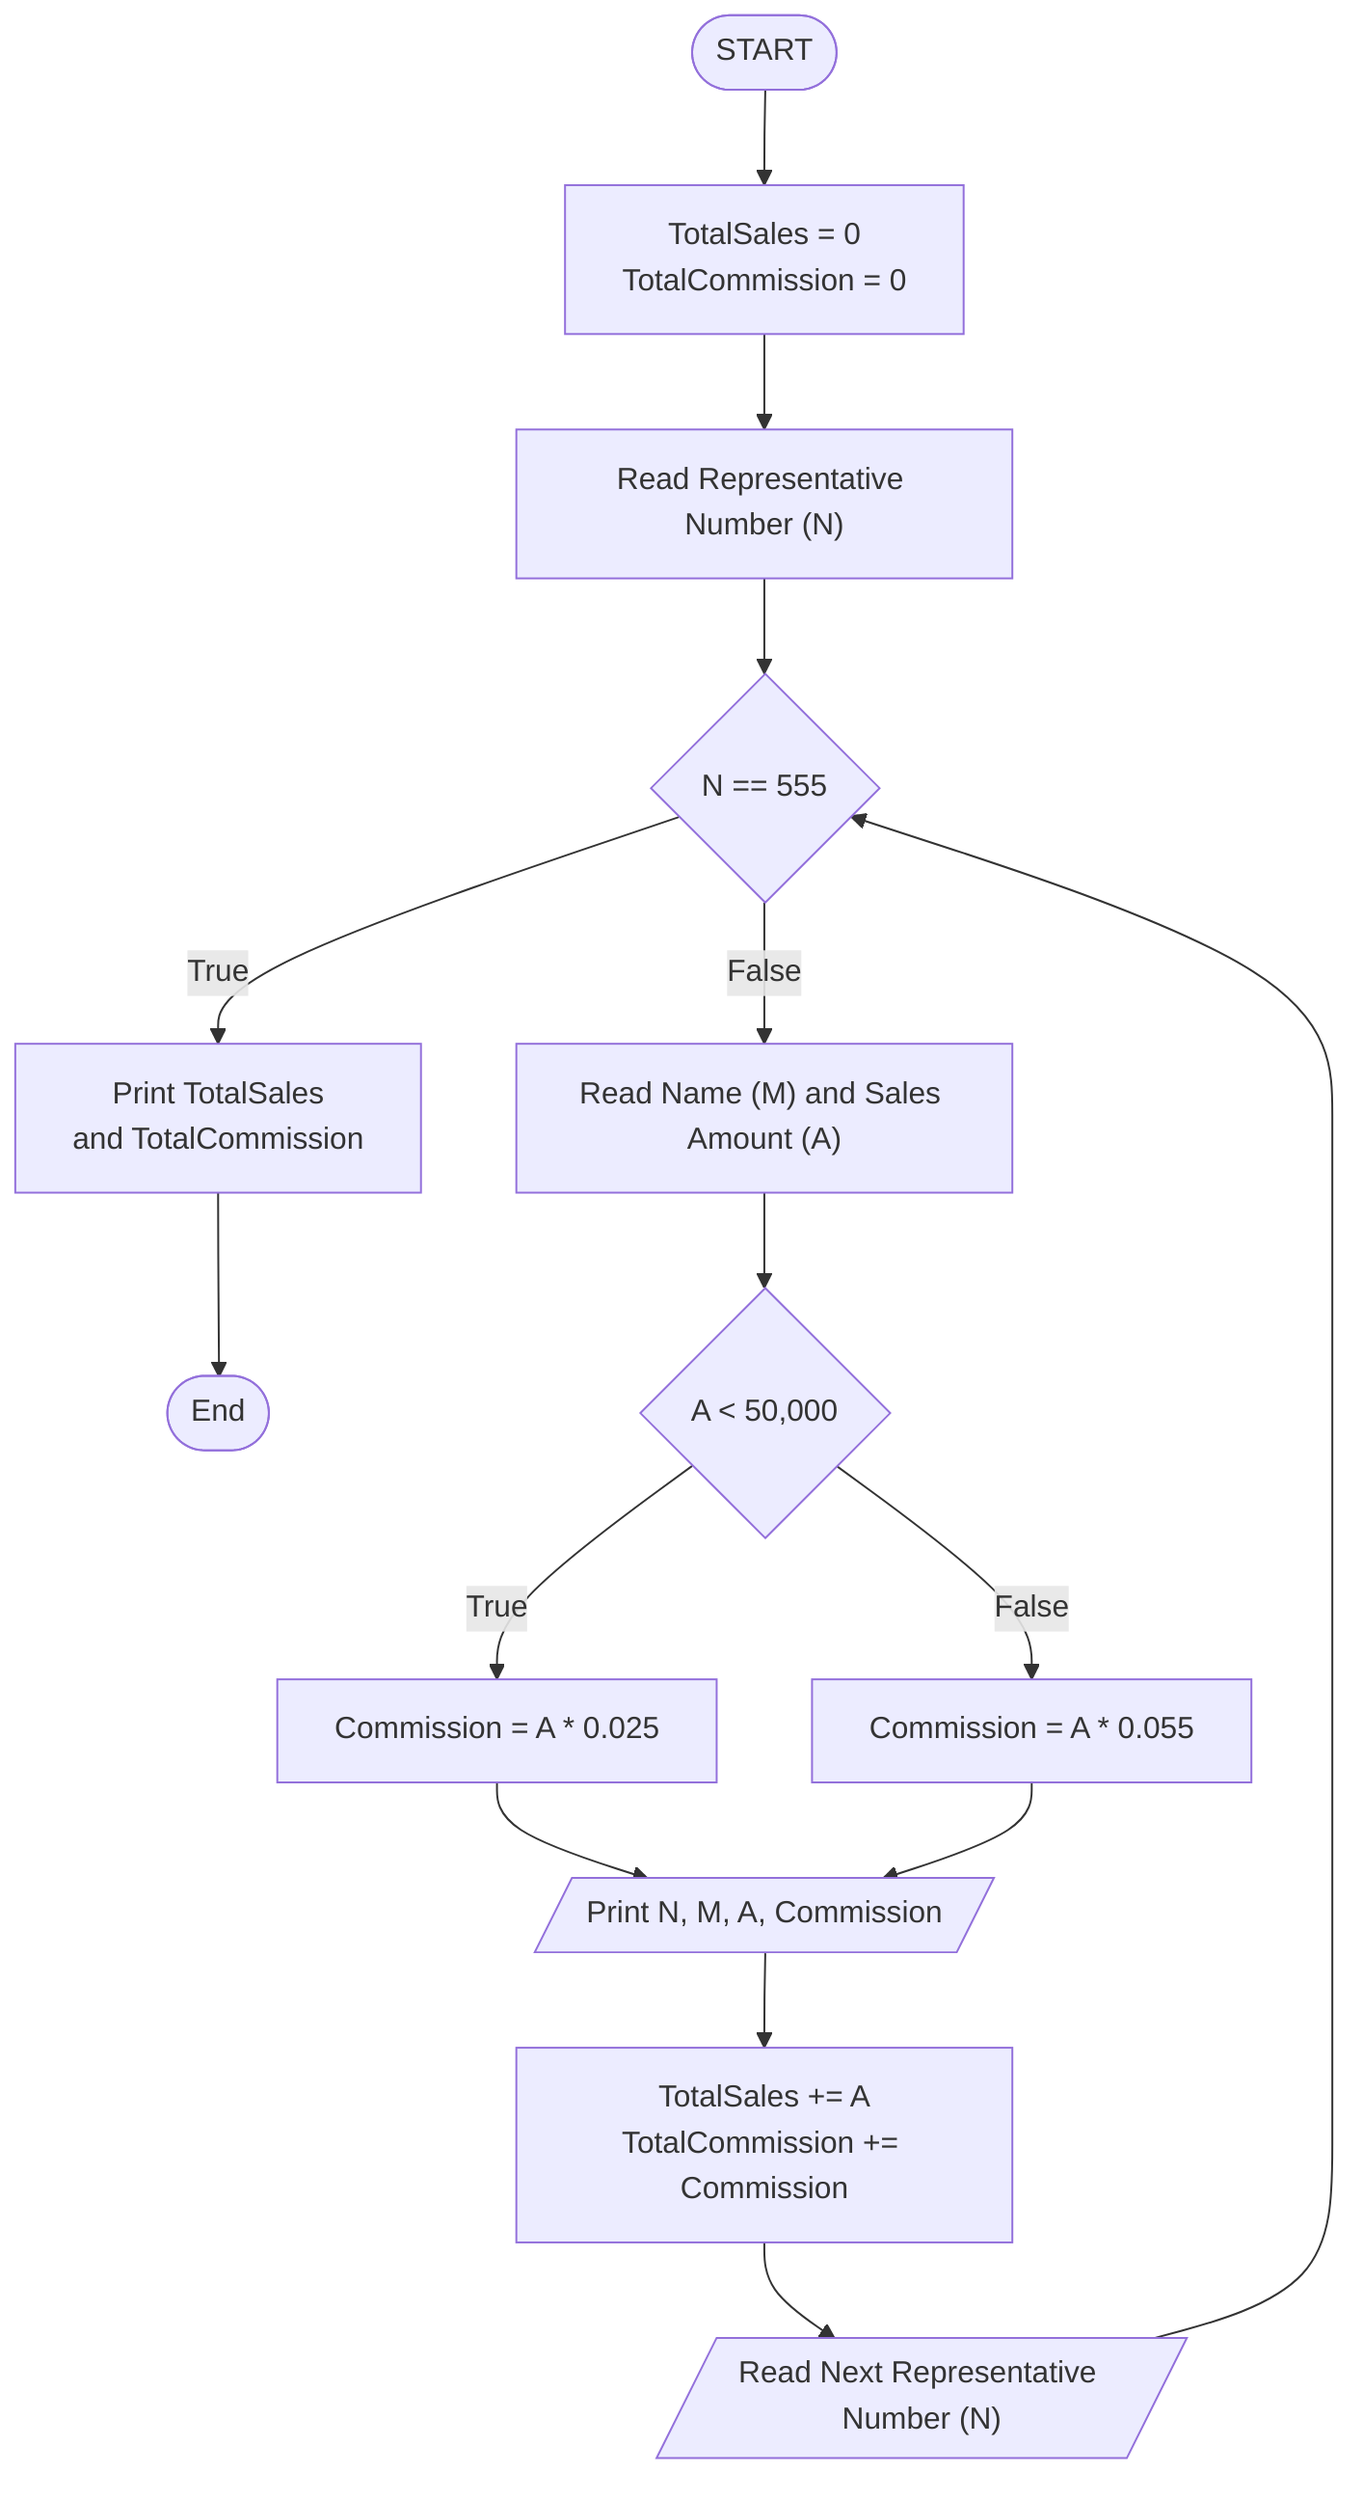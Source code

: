 flowchart TD
START([START]) -->
AssignTotals["TotalSales = 0<br/>TotalCommission = 0"] -->
ReadN["Read Representative Number (N)"] -->
CheckEnd{N == 555}
  CheckEnd -- True -->
    PrintTotals["Print TotalSales<br/>and TotalCommission"] -->
    End(["End"])
  CheckEnd -- False -->
    ReadData["Read Name (M) and Sales Amount (A)"] -->
    CheckAmount{A < 50,000}
      CheckAmount -- True -->
        CalcLow[Commission = A * 0.025] -->
        PrintData[/Print N, M, A, Commission/] -->
        UpdateTotals[TotalSales += A<br/>TotalCommission += Commission] -->
        ReadNext[/"Read Next Representative Number (N)"/] -->
        CheckEnd
      CheckAmount -- False -->
        CalcHigh[Commission = A * 0.055] -->
        PrintData